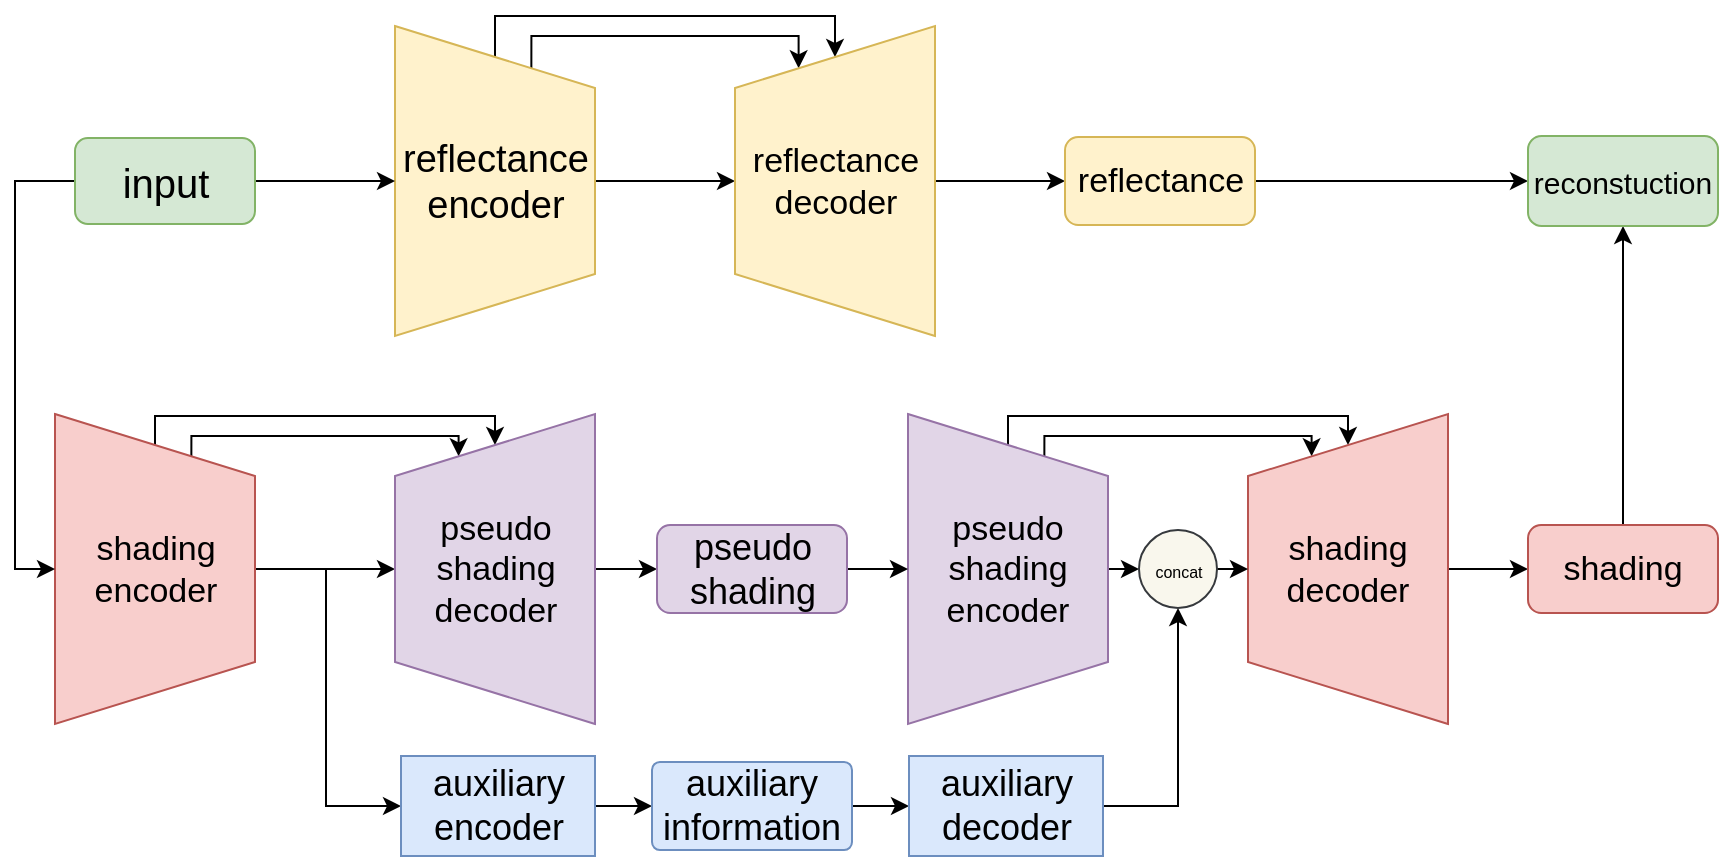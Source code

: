 <mxfile version="10.9.8" type="github"><diagram id="Y-kMSOKjW8Po2TOWRjTv" name="Page-1"><mxGraphModel dx="2234" dy="1243" grid="1" gridSize="10" guides="1" tooltips="1" connect="1" arrows="1" fold="1" page="1" pageScale="1" pageWidth="827" pageHeight="1169" math="0" shadow="0"><root><mxCell id="0"/><mxCell id="1" parent="0"/><mxCell id="Raz9EJKGNdeqzdveHmFa-4" style="edgeStyle=orthogonalEdgeStyle;rounded=0;orthogonalLoop=1;jettySize=auto;html=1;exitX=0.5;exitY=0;exitDx=0;exitDy=0;entryX=0.5;entryY=0;entryDx=0;entryDy=0;" parent="1" source="Raz9EJKGNdeqzdveHmFa-2" target="Raz9EJKGNdeqzdveHmFa-3" edge="1"><mxGeometry relative="1" as="geometry"/></mxCell><mxCell id="N_RV5JD7PrWw9uy53bvZ-35" style="edgeStyle=orthogonalEdgeStyle;rounded=0;orthogonalLoop=1;jettySize=auto;html=1;exitX=0;exitY=0.25;exitDx=0;exitDy=0;entryX=1;entryY=0.25;entryDx=0;entryDy=0;strokeColor=#000000;fontColor=#FF3399;" edge="1" parent="1" source="Raz9EJKGNdeqzdveHmFa-2" target="Raz9EJKGNdeqzdveHmFa-3"><mxGeometry relative="1" as="geometry"><Array as="points"><mxPoint x="268" y="240"/><mxPoint x="402" y="240"/></Array></mxGeometry></mxCell><mxCell id="N_RV5JD7PrWw9uy53bvZ-37" style="edgeStyle=orthogonalEdgeStyle;rounded=0;orthogonalLoop=1;jettySize=auto;html=1;exitX=0;exitY=0.5;exitDx=0;exitDy=0;entryX=1;entryY=0.5;entryDx=0;entryDy=0;strokeColor=#000000;fontColor=#FF3399;" edge="1" parent="1" source="Raz9EJKGNdeqzdveHmFa-2" target="Raz9EJKGNdeqzdveHmFa-3"><mxGeometry relative="1" as="geometry"><Array as="points"><mxPoint x="251" y="230"/><mxPoint x="420" y="230"/></Array></mxGeometry></mxCell><mxCell id="Raz9EJKGNdeqzdveHmFa-2" value="&lt;font style=&quot;font-size: 19px&quot;&gt;reflectance&lt;br&gt;encoder&lt;/font&gt;" style="shape=trapezoid;perimeter=trapezoidPerimeter;whiteSpace=wrap;html=1;rotation=0;direction=south;fillColor=#fff2cc;strokeColor=#d6b656;" parent="1" vertex="1"><mxGeometry x="200.5" y="235" width="100" height="155" as="geometry"/></mxCell><mxCell id="Raz9EJKGNdeqzdveHmFa-19" style="edgeStyle=orthogonalEdgeStyle;rounded=0;orthogonalLoop=1;jettySize=auto;html=1;exitX=0.5;exitY=1;exitDx=0;exitDy=0;entryX=0;entryY=0.5;entryDx=0;entryDy=0;" parent="1" source="Raz9EJKGNdeqzdveHmFa-3" target="Raz9EJKGNdeqzdveHmFa-17" edge="1"><mxGeometry relative="1" as="geometry"/></mxCell><mxCell id="Raz9EJKGNdeqzdveHmFa-3" value="&lt;font style=&quot;font-size: 17px&quot;&gt;reflectance&lt;br&gt;decoder&lt;/font&gt;" style="shape=trapezoid;perimeter=trapezoidPerimeter;whiteSpace=wrap;html=1;rotation=0;direction=north;fillColor=#fff2cc;strokeColor=#d6b656;" parent="1" vertex="1"><mxGeometry x="370.5" y="235" width="100" height="155" as="geometry"/></mxCell><mxCell id="Raz9EJKGNdeqzdveHmFa-7" style="edgeStyle=orthogonalEdgeStyle;rounded=0;orthogonalLoop=1;jettySize=auto;html=1;exitX=0.5;exitY=0;exitDx=0;exitDy=0;entryX=0.5;entryY=0;entryDx=0;entryDy=0;horizontal=1;" parent="1" source="Raz9EJKGNdeqzdveHmFa-5" target="Raz9EJKGNdeqzdveHmFa-6" edge="1"><mxGeometry relative="1" as="geometry"/></mxCell><mxCell id="N_RV5JD7PrWw9uy53bvZ-1" style="edgeStyle=orthogonalEdgeStyle;rounded=0;orthogonalLoop=1;jettySize=auto;html=1;exitX=0;exitY=0.25;exitDx=0;exitDy=0;entryX=1;entryY=0.25;entryDx=0;entryDy=0;strokeColor=#000000;" edge="1" parent="1" source="Raz9EJKGNdeqzdveHmFa-5" target="Raz9EJKGNdeqzdveHmFa-6"><mxGeometry relative="1" as="geometry"><Array as="points"><mxPoint x="99" y="440"/><mxPoint x="232" y="440"/></Array></mxGeometry></mxCell><mxCell id="N_RV5JD7PrWw9uy53bvZ-2" style="edgeStyle=orthogonalEdgeStyle;rounded=0;orthogonalLoop=1;jettySize=auto;html=1;exitX=0;exitY=0.5;exitDx=0;exitDy=0;entryX=1;entryY=0.5;entryDx=0;entryDy=0;strokeColor=#000000;" edge="1" parent="1" source="Raz9EJKGNdeqzdveHmFa-5" target="Raz9EJKGNdeqzdveHmFa-6"><mxGeometry relative="1" as="geometry"><Array as="points"><mxPoint x="80" y="430"/><mxPoint x="250" y="430"/></Array></mxGeometry></mxCell><mxCell id="N_RV5JD7PrWw9uy53bvZ-7" style="edgeStyle=orthogonalEdgeStyle;rounded=0;orthogonalLoop=1;jettySize=auto;html=1;entryX=0;entryY=0.5;entryDx=0;entryDy=0;strokeColor=#000000;fontColor=#FF3399;verticalAlign=middle;" edge="1" parent="1" target="N_RV5JD7PrWw9uy53bvZ-4"><mxGeometry relative="1" as="geometry"><mxPoint x="166" y="507" as="sourcePoint"/><Array as="points"><mxPoint x="166" y="625"/></Array></mxGeometry></mxCell><mxCell id="Raz9EJKGNdeqzdveHmFa-5" value="&lt;font style=&quot;font-size: 17px&quot;&gt;shading&lt;br&gt;encoder&lt;/font&gt;" style="shape=trapezoid;perimeter=trapezoidPerimeter;whiteSpace=wrap;html=1;rotation=0;direction=south;fillColor=#f8cecc;strokeColor=#b85450;" parent="1" vertex="1"><mxGeometry x="30.5" y="429" width="100" height="155" as="geometry"/></mxCell><mxCell id="Raz9EJKGNdeqzdveHmFa-21" style="edgeStyle=orthogonalEdgeStyle;rounded=0;orthogonalLoop=1;jettySize=auto;html=1;exitX=0.5;exitY=1;exitDx=0;exitDy=0;entryX=0;entryY=0.5;entryDx=0;entryDy=0;" parent="1" source="Raz9EJKGNdeqzdveHmFa-6" target="Raz9EJKGNdeqzdveHmFa-20" edge="1"><mxGeometry relative="1" as="geometry"/></mxCell><mxCell id="Raz9EJKGNdeqzdveHmFa-6" value="&lt;font style=&quot;font-size: 17px&quot;&gt;pseudo&lt;br&gt;shading&lt;br&gt;decoder&lt;/font&gt;" style="shape=trapezoid;perimeter=trapezoidPerimeter;whiteSpace=wrap;html=1;rotation=0;direction=north;fillColor=#e1d5e7;strokeColor=#9673a6;" parent="1" vertex="1"><mxGeometry x="200.5" y="429" width="100" height="155" as="geometry"/></mxCell><mxCell id="N_RV5JD7PrWw9uy53bvZ-22" style="edgeStyle=orthogonalEdgeStyle;rounded=0;orthogonalLoop=1;jettySize=auto;html=1;exitX=0.5;exitY=0;exitDx=0;exitDy=0;entryX=0;entryY=0.5;entryDx=0;entryDy=0;strokeColor=#000000;fontColor=#FF3399;" edge="1" parent="1" source="Raz9EJKGNdeqzdveHmFa-8" target="N_RV5JD7PrWw9uy53bvZ-15"><mxGeometry relative="1" as="geometry"/></mxCell><mxCell id="N_RV5JD7PrWw9uy53bvZ-26" style="edgeStyle=orthogonalEdgeStyle;rounded=0;orthogonalLoop=1;jettySize=auto;html=1;exitX=0;exitY=0.25;exitDx=0;exitDy=0;entryX=1;entryY=0.25;entryDx=0;entryDy=0;strokeColor=#000000;fontColor=#FF3399;" edge="1" parent="1" source="Raz9EJKGNdeqzdveHmFa-8" target="Raz9EJKGNdeqzdveHmFa-10"><mxGeometry relative="1" as="geometry"><Array as="points"><mxPoint x="525" y="440"/><mxPoint x="659" y="440"/></Array></mxGeometry></mxCell><mxCell id="N_RV5JD7PrWw9uy53bvZ-28" style="edgeStyle=orthogonalEdgeStyle;rounded=0;orthogonalLoop=1;jettySize=auto;html=1;exitX=0;exitY=0.5;exitDx=0;exitDy=0;entryX=1;entryY=0.5;entryDx=0;entryDy=0;strokeColor=#000000;fontColor=#FF3399;" edge="1" parent="1" source="Raz9EJKGNdeqzdveHmFa-8" target="Raz9EJKGNdeqzdveHmFa-10"><mxGeometry relative="1" as="geometry"><Array as="points"><mxPoint x="507" y="430"/><mxPoint x="677" y="430"/></Array></mxGeometry></mxCell><mxCell id="Raz9EJKGNdeqzdveHmFa-8" value="&lt;font style=&quot;font-size: 17px&quot;&gt;pseudo&lt;br&gt;shading&lt;br&gt;encoder&lt;/font&gt;" style="shape=trapezoid;perimeter=trapezoidPerimeter;whiteSpace=wrap;html=1;rotation=0;direction=south;fillColor=#e1d5e7;strokeColor=#9673a6;" parent="1" vertex="1"><mxGeometry x="457" y="429" width="100" height="155" as="geometry"/></mxCell><mxCell id="Raz9EJKGNdeqzdveHmFa-24" style="edgeStyle=orthogonalEdgeStyle;rounded=0;orthogonalLoop=1;jettySize=auto;html=1;exitX=0.5;exitY=1;exitDx=0;exitDy=0;entryX=0;entryY=0.5;entryDx=0;entryDy=0;" parent="1" source="Raz9EJKGNdeqzdveHmFa-10" target="Raz9EJKGNdeqzdveHmFa-23" edge="1"><mxGeometry relative="1" as="geometry"/></mxCell><mxCell id="Raz9EJKGNdeqzdveHmFa-10" value="&lt;font style=&quot;font-size: 17px&quot;&gt;shading&lt;br&gt;decoder&lt;/font&gt;" style="shape=trapezoid;perimeter=trapezoidPerimeter;whiteSpace=wrap;html=1;rotation=0;direction=north;fillColor=#f8cecc;strokeColor=#b85450;" parent="1" vertex="1"><mxGeometry x="627" y="429" width="100" height="155" as="geometry"/></mxCell><mxCell id="Raz9EJKGNdeqzdveHmFa-15" style="edgeStyle=orthogonalEdgeStyle;rounded=0;orthogonalLoop=1;jettySize=auto;html=1;exitX=0;exitY=0.5;exitDx=0;exitDy=0;entryX=0.5;entryY=1;entryDx=0;entryDy=0;" parent="1" source="Raz9EJKGNdeqzdveHmFa-12" target="Raz9EJKGNdeqzdveHmFa-5" edge="1"><mxGeometry relative="1" as="geometry"/></mxCell><mxCell id="Raz9EJKGNdeqzdveHmFa-16" style="edgeStyle=orthogonalEdgeStyle;rounded=0;orthogonalLoop=1;jettySize=auto;html=1;exitX=1;exitY=0.5;exitDx=0;exitDy=0;entryX=0.5;entryY=1;entryDx=0;entryDy=0;" parent="1" source="Raz9EJKGNdeqzdveHmFa-12" target="Raz9EJKGNdeqzdveHmFa-2" edge="1"><mxGeometry relative="1" as="geometry"/></mxCell><mxCell id="Raz9EJKGNdeqzdveHmFa-12" value="&lt;font style=&quot;font-size: 20px&quot;&gt;input&lt;/font&gt;" style="rounded=1;whiteSpace=wrap;html=1;fillColor=#d5e8d4;strokeColor=#82b366;" parent="1" vertex="1"><mxGeometry x="40.5" y="291" width="90" height="43" as="geometry"/></mxCell><mxCell id="N_RV5JD7PrWw9uy53bvZ-48" style="edgeStyle=orthogonalEdgeStyle;rounded=0;orthogonalLoop=1;jettySize=auto;html=1;exitX=1;exitY=0.5;exitDx=0;exitDy=0;strokeColor=#000000;fontColor=#FF3399;entryX=0;entryY=0.5;entryDx=0;entryDy=0;" edge="1" parent="1" source="Raz9EJKGNdeqzdveHmFa-17" target="N_RV5JD7PrWw9uy53bvZ-43"><mxGeometry relative="1" as="geometry"><mxPoint x="707" y="312.524" as="targetPoint"/></mxGeometry></mxCell><mxCell id="Raz9EJKGNdeqzdveHmFa-17" value="&lt;font style=&quot;font-size: 17px&quot;&gt;reflectance&lt;/font&gt;" style="rounded=1;whiteSpace=wrap;html=1;fillColor=#fff2cc;strokeColor=#d6b656;" parent="1" vertex="1"><mxGeometry x="535.5" y="290.5" width="95" height="44" as="geometry"/></mxCell><mxCell id="Raz9EJKGNdeqzdveHmFa-22" style="edgeStyle=orthogonalEdgeStyle;rounded=0;orthogonalLoop=1;jettySize=auto;html=1;exitX=1;exitY=0.5;exitDx=0;exitDy=0;entryX=0.5;entryY=1;entryDx=0;entryDy=0;" parent="1" source="Raz9EJKGNdeqzdveHmFa-20" target="Raz9EJKGNdeqzdveHmFa-8" edge="1"><mxGeometry relative="1" as="geometry"/></mxCell><mxCell id="Raz9EJKGNdeqzdveHmFa-20" value="&lt;font style=&quot;font-size: 18px&quot;&gt;pseudo&lt;br&gt;shading&lt;/font&gt;" style="rounded=1;whiteSpace=wrap;html=1;fillColor=#e1d5e7;strokeColor=#9673a6;" parent="1" vertex="1"><mxGeometry x="331.5" y="484.5" width="95" height="44" as="geometry"/></mxCell><mxCell id="N_RV5JD7PrWw9uy53bvZ-45" style="edgeStyle=orthogonalEdgeStyle;rounded=0;orthogonalLoop=1;jettySize=auto;html=1;exitX=0.5;exitY=0;exitDx=0;exitDy=0;entryX=0.5;entryY=1;entryDx=0;entryDy=0;strokeColor=#000000;fontColor=#FF3399;" edge="1" parent="1" source="Raz9EJKGNdeqzdveHmFa-23" target="N_RV5JD7PrWw9uy53bvZ-43"><mxGeometry relative="1" as="geometry"/></mxCell><mxCell id="Raz9EJKGNdeqzdveHmFa-23" value="&lt;font style=&quot;font-size: 17px&quot;&gt;shading&lt;/font&gt;" style="rounded=1;whiteSpace=wrap;html=1;fillColor=#f8cecc;strokeColor=#b85450;" parent="1" vertex="1"><mxGeometry x="767" y="484.5" width="95" height="44" as="geometry"/></mxCell><mxCell id="N_RV5JD7PrWw9uy53bvZ-11" style="edgeStyle=orthogonalEdgeStyle;rounded=0;orthogonalLoop=1;jettySize=auto;html=1;exitX=1;exitY=0.5;exitDx=0;exitDy=0;entryX=0;entryY=0.5;entryDx=0;entryDy=0;strokeColor=#000000;fontColor=#FF3399;" edge="1" parent="1" source="N_RV5JD7PrWw9uy53bvZ-4" target="N_RV5JD7PrWw9uy53bvZ-10"><mxGeometry relative="1" as="geometry"/></mxCell><mxCell id="N_RV5JD7PrWw9uy53bvZ-4" value="&lt;font style=&quot;font-size: 18px&quot;&gt;auxiliary&lt;br&gt;encoder&lt;/font&gt;" style="rounded=0;whiteSpace=wrap;html=1;fillColor=#dae8fc;strokeColor=#6c8ebf;" vertex="1" parent="1"><mxGeometry x="203.5" y="600" width="97" height="50" as="geometry"/></mxCell><mxCell id="N_RV5JD7PrWw9uy53bvZ-13" style="edgeStyle=orthogonalEdgeStyle;rounded=0;orthogonalLoop=1;jettySize=auto;html=1;exitX=1;exitY=0.5;exitDx=0;exitDy=0;entryX=0;entryY=0.5;entryDx=0;entryDy=0;strokeColor=#000000;fontColor=#FF3399;" edge="1" parent="1" source="N_RV5JD7PrWw9uy53bvZ-10" target="N_RV5JD7PrWw9uy53bvZ-12"><mxGeometry relative="1" as="geometry"/></mxCell><mxCell id="N_RV5JD7PrWw9uy53bvZ-10" value="&lt;span style=&quot;font-size: 18px&quot;&gt;auxiliary&lt;br&gt;information&lt;br&gt;&lt;/span&gt;" style="rounded=1;whiteSpace=wrap;html=1;fillColor=#dae8fc;strokeColor=#6c8ebf;arcSize=9;" vertex="1" parent="1"><mxGeometry x="329" y="603" width="100" height="44" as="geometry"/></mxCell><mxCell id="N_RV5JD7PrWw9uy53bvZ-20" style="edgeStyle=orthogonalEdgeStyle;rounded=0;orthogonalLoop=1;jettySize=auto;html=1;exitX=1;exitY=0.5;exitDx=0;exitDy=0;entryX=0.5;entryY=1;entryDx=0;entryDy=0;strokeColor=#000000;fontColor=#FF3399;" edge="1" parent="1" source="N_RV5JD7PrWw9uy53bvZ-12" target="N_RV5JD7PrWw9uy53bvZ-15"><mxGeometry relative="1" as="geometry"/></mxCell><mxCell id="N_RV5JD7PrWw9uy53bvZ-12" value="&lt;font style=&quot;font-size: 18px&quot;&gt;auxiliary&lt;br&gt;decoder&lt;/font&gt;" style="rounded=0;whiteSpace=wrap;html=1;fillColor=#dae8fc;strokeColor=#6c8ebf;" vertex="1" parent="1"><mxGeometry x="457.5" y="600" width="97" height="50" as="geometry"/></mxCell><mxCell id="N_RV5JD7PrWw9uy53bvZ-23" style="edgeStyle=orthogonalEdgeStyle;rounded=0;orthogonalLoop=1;jettySize=auto;html=1;exitX=1;exitY=0.5;exitDx=0;exitDy=0;entryX=0.5;entryY=0;entryDx=0;entryDy=0;strokeColor=#000000;fontColor=#FF3399;" edge="1" parent="1" source="N_RV5JD7PrWw9uy53bvZ-15" target="Raz9EJKGNdeqzdveHmFa-10"><mxGeometry relative="1" as="geometry"/></mxCell><mxCell id="N_RV5JD7PrWw9uy53bvZ-15" value="&lt;font color=&quot;#000000&quot; style=&quot;font-size: 8px&quot;&gt;concat&lt;/font&gt;" style="ellipse;whiteSpace=wrap;html=1;aspect=fixed;fillColor=#f9f7ed;strokeColor=#36393d;" vertex="1" parent="1"><mxGeometry x="572.5" y="487" width="39" height="39" as="geometry"/></mxCell><mxCell id="N_RV5JD7PrWw9uy53bvZ-43" value="&lt;span style=&quot;font-size: 15px&quot;&gt;reconstuction&lt;/span&gt;" style="rounded=1;whiteSpace=wrap;html=1;fillColor=#d5e8d4;strokeColor=#82b366;" vertex="1" parent="1"><mxGeometry x="767" y="290" width="95" height="45" as="geometry"/></mxCell></root></mxGraphModel></diagram></mxfile>